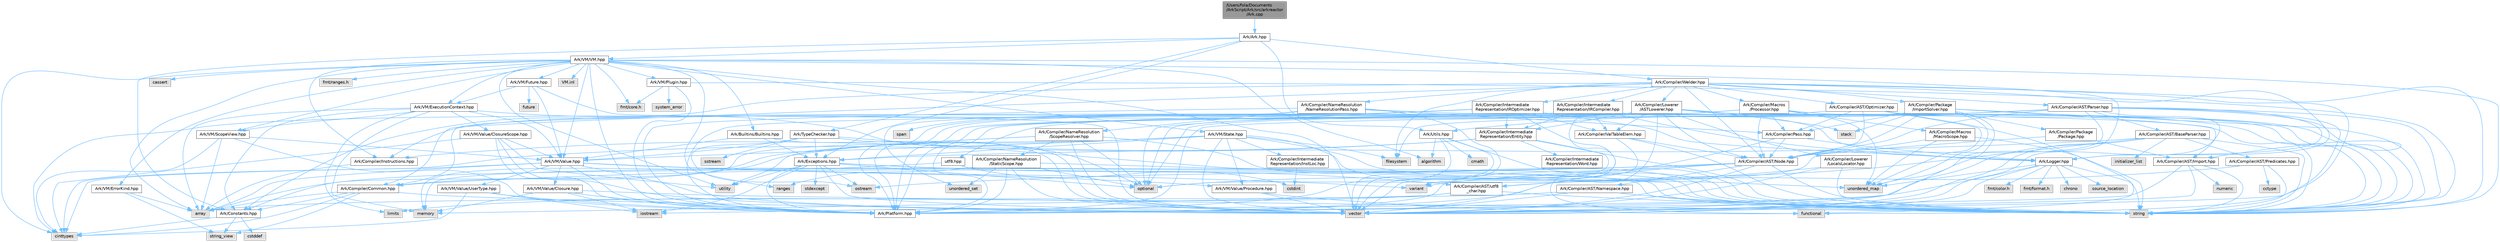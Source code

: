 digraph "/Users/fola/Documents/ArkScript/Ark/src/arkreactor/Ark.cpp"
{
 // INTERACTIVE_SVG=YES
 // LATEX_PDF_SIZE
  bgcolor="transparent";
  edge [fontname=Helvetica,fontsize=10,labelfontname=Helvetica,labelfontsize=10];
  node [fontname=Helvetica,fontsize=10,shape=box,height=0.2,width=0.4];
  Node1 [id="Node000001",label="/Users/fola/Documents\l/ArkScript/Ark/src/arkreactor\l/Ark.cpp",height=0.2,width=0.4,color="gray40", fillcolor="grey60", style="filled", fontcolor="black",tooltip=" "];
  Node1 -> Node2 [id="edge1_Node000001_Node000002",color="steelblue1",style="solid",tooltip=" "];
  Node2 [id="Node000002",label="Ark/Ark.hpp",height=0.2,width=0.4,color="grey40", fillcolor="white", style="filled",URL="$d3/d7e/Ark_8hpp.html",tooltip="Includes the needed files to start using ArkScript."];
  Node2 -> Node3 [id="edge2_Node000002_Node000003",color="steelblue1",style="solid",tooltip=" "];
  Node3 [id="Node000003",label="Ark/Exceptions.hpp",height=0.2,width=0.4,color="grey40", fillcolor="white", style="filled",URL="$d2/de9/Exceptions_8hpp.html",tooltip="ArkScript homemade exceptions."];
  Node3 -> Node4 [id="edge3_Node000003_Node000004",color="steelblue1",style="solid",tooltip=" "];
  Node4 [id="Node000004",label="string",height=0.2,width=0.4,color="grey60", fillcolor="#E0E0E0", style="filled",tooltip=" "];
  Node3 -> Node5 [id="edge4_Node000003_Node000005",color="steelblue1",style="solid",tooltip=" "];
  Node5 [id="Node000005",label="utility",height=0.2,width=0.4,color="grey60", fillcolor="#E0E0E0", style="filled",tooltip=" "];
  Node3 -> Node6 [id="edge5_Node000003_Node000006",color="steelblue1",style="solid",tooltip=" "];
  Node6 [id="Node000006",label="vector",height=0.2,width=0.4,color="grey60", fillcolor="#E0E0E0", style="filled",tooltip=" "];
  Node3 -> Node7 [id="edge6_Node000003_Node000007",color="steelblue1",style="solid",tooltip=" "];
  Node7 [id="Node000007",label="stdexcept",height=0.2,width=0.4,color="grey60", fillcolor="#E0E0E0", style="filled",tooltip=" "];
  Node3 -> Node8 [id="edge7_Node000003_Node000008",color="steelblue1",style="solid",tooltip=" "];
  Node8 [id="Node000008",label="optional",height=0.2,width=0.4,color="grey60", fillcolor="#E0E0E0", style="filled",tooltip=" "];
  Node3 -> Node9 [id="edge8_Node000003_Node000009",color="steelblue1",style="solid",tooltip=" "];
  Node9 [id="Node000009",label="ostream",height=0.2,width=0.4,color="grey60", fillcolor="#E0E0E0", style="filled",tooltip=" "];
  Node3 -> Node10 [id="edge9_Node000003_Node000010",color="steelblue1",style="solid",tooltip=" "];
  Node10 [id="Node000010",label="iostream",height=0.2,width=0.4,color="grey60", fillcolor="#E0E0E0", style="filled",tooltip=" "];
  Node3 -> Node11 [id="edge10_Node000003_Node000011",color="steelblue1",style="solid",tooltip=" "];
  Node11 [id="Node000011",label="Ark/Compiler/AST/utf8\l_char.hpp",height=0.2,width=0.4,color="grey40", fillcolor="white", style="filled",URL="$db/d4e/utf8__char_8hpp.html",tooltip=" "];
  Node11 -> Node12 [id="edge11_Node000011_Node000012",color="steelblue1",style="solid",tooltip=" "];
  Node12 [id="Node000012",label="array",height=0.2,width=0.4,color="grey60", fillcolor="#E0E0E0", style="filled",tooltip=" "];
  Node11 -> Node4 [id="edge12_Node000011_Node000004",color="steelblue1",style="solid",tooltip=" "];
  Node11 -> Node13 [id="edge13_Node000011_Node000013",color="steelblue1",style="solid",tooltip=" "];
  Node13 [id="Node000013",label="limits",height=0.2,width=0.4,color="grey60", fillcolor="#E0E0E0", style="filled",tooltip=" "];
  Node3 -> Node14 [id="edge14_Node000003_Node000014",color="steelblue1",style="solid",tooltip=" "];
  Node14 [id="Node000014",label="Ark/Platform.hpp",height=0.2,width=0.4,color="grey40", fillcolor="white", style="filled",URL="$d5/d40/Platform_8hpp.html",tooltip="ArkScript configuration macros."];
  Node2 -> Node15 [id="edge15_Node000002_Node000015",color="steelblue1",style="solid",tooltip=" "];
  Node15 [id="Node000015",label="Ark/Constants.hpp",height=0.2,width=0.4,color="grey40", fillcolor="white", style="filled",URL="$d6/de9/Constants_8hpp.html",tooltip="Constants used by ArkScript."];
  Node15 -> Node16 [id="edge16_Node000015_Node000016",color="steelblue1",style="solid",tooltip=" "];
  Node16 [id="Node000016",label="string_view",height=0.2,width=0.4,color="grey60", fillcolor="#E0E0E0", style="filled",tooltip=" "];
  Node15 -> Node17 [id="edge17_Node000015_Node000017",color="steelblue1",style="solid",tooltip=" "];
  Node17 [id="Node000017",label="cinttypes",height=0.2,width=0.4,color="grey60", fillcolor="#E0E0E0", style="filled",tooltip=" "];
  Node15 -> Node18 [id="edge18_Node000015_Node000018",color="steelblue1",style="solid",tooltip=" "];
  Node18 [id="Node000018",label="cstddef",height=0.2,width=0.4,color="grey60", fillcolor="#E0E0E0", style="filled",tooltip=" "];
  Node2 -> Node19 [id="edge19_Node000002_Node000019",color="steelblue1",style="solid",tooltip=" "];
  Node19 [id="Node000019",label="Ark/Utils.hpp",height=0.2,width=0.4,color="grey40", fillcolor="white", style="filled",URL="$d4/dcb/Ark_2Utils_8hpp.html",tooltip="Lots of utilities about string, filesystem and more."];
  Node19 -> Node14 [id="edge20_Node000019_Node000014",color="steelblue1",style="solid",tooltip=" "];
  Node19 -> Node20 [id="edge21_Node000019_Node000020",color="steelblue1",style="solid",tooltip=" "];
  Node20 [id="Node000020",label="algorithm",height=0.2,width=0.4,color="grey60", fillcolor="#E0E0E0", style="filled",tooltip=" "];
  Node19 -> Node4 [id="edge22_Node000019_Node000004",color="steelblue1",style="solid",tooltip=" "];
  Node19 -> Node6 [id="edge23_Node000019_Node000006",color="steelblue1",style="solid",tooltip=" "];
  Node19 -> Node21 [id="edge24_Node000019_Node000021",color="steelblue1",style="solid",tooltip=" "];
  Node21 [id="Node000021",label="cmath",height=0.2,width=0.4,color="grey60", fillcolor="#E0E0E0", style="filled",tooltip=" "];
  Node2 -> Node22 [id="edge25_Node000002_Node000022",color="steelblue1",style="solid",tooltip=" "];
  Node22 [id="Node000022",label="Ark/VM/VM.hpp",height=0.2,width=0.4,color="grey40", fillcolor="white", style="filled",URL="$d1/d91/VM_8hpp.html",tooltip="The ArkScript virtual machine."];
  Node22 -> Node12 [id="edge26_Node000022_Node000012",color="steelblue1",style="solid",tooltip=" "];
  Node22 -> Node6 [id="edge27_Node000022_Node000006",color="steelblue1",style="solid",tooltip=" "];
  Node22 -> Node4 [id="edge28_Node000022_Node000004",color="steelblue1",style="solid",tooltip=" "];
  Node22 -> Node23 [id="edge29_Node000022_Node000023",color="steelblue1",style="solid",tooltip=" "];
  Node23 [id="Node000023",label="ranges",height=0.2,width=0.4,color="grey60", fillcolor="#E0E0E0", style="filled",tooltip=" "];
  Node22 -> Node24 [id="edge30_Node000022_Node000024",color="steelblue1",style="solid",tooltip=" "];
  Node24 [id="Node000024",label="cassert",height=0.2,width=0.4,color="grey60", fillcolor="#E0E0E0", style="filled",tooltip=" "];
  Node22 -> Node5 [id="edge31_Node000022_Node000005",color="steelblue1",style="solid",tooltip=" "];
  Node22 -> Node17 [id="edge32_Node000022_Node000017",color="steelblue1",style="solid",tooltip=" "];
  Node22 -> Node25 [id="edge33_Node000022_Node000025",color="steelblue1",style="solid",tooltip=" "];
  Node25 [id="Node000025",label="unordered_map",height=0.2,width=0.4,color="grey60", fillcolor="#E0E0E0", style="filled",tooltip=" "];
  Node22 -> Node20 [id="edge34_Node000022_Node000020",color="steelblue1",style="solid",tooltip=" "];
  Node22 -> Node26 [id="edge35_Node000022_Node000026",color="steelblue1",style="solid",tooltip=" "];
  Node26 [id="Node000026",label="fmt/core.h",height=0.2,width=0.4,color="grey60", fillcolor="#E0E0E0", style="filled",tooltip=" "];
  Node22 -> Node27 [id="edge36_Node000022_Node000027",color="steelblue1",style="solid",tooltip=" "];
  Node27 [id="Node000027",label="fmt/ranges.h",height=0.2,width=0.4,color="grey60", fillcolor="#E0E0E0", style="filled",tooltip=" "];
  Node22 -> Node28 [id="edge37_Node000022_Node000028",color="steelblue1",style="solid",tooltip=" "];
  Node28 [id="Node000028",label="Ark/Compiler/Instructions.hpp",height=0.2,width=0.4,color="grey40", fillcolor="white", style="filled",URL="$d8/daa/Instructions_8hpp.html",tooltip="The different instructions used by the compiler and virtual machine."];
  Node28 -> Node12 [id="edge38_Node000028_Node000012",color="steelblue1",style="solid",tooltip=" "];
  Node22 -> Node29 [id="edge39_Node000022_Node000029",color="steelblue1",style="solid",tooltip=" "];
  Node29 [id="Node000029",label="Ark/VM/Value.hpp",height=0.2,width=0.4,color="grey40", fillcolor="white", style="filled",URL="$de/dfd/Value_8hpp.html",tooltip="Default value type handled by the virtual machine."];
  Node29 -> Node6 [id="edge40_Node000029_Node000006",color="steelblue1",style="solid",tooltip=" "];
  Node29 -> Node30 [id="edge41_Node000029_Node000030",color="steelblue1",style="solid",tooltip=" "];
  Node30 [id="Node000030",label="variant",height=0.2,width=0.4,color="grey60", fillcolor="#E0E0E0", style="filled",tooltip=" "];
  Node29 -> Node4 [id="edge42_Node000029_Node000004",color="steelblue1",style="solid",tooltip=" "];
  Node29 -> Node17 [id="edge43_Node000029_Node000017",color="steelblue1",style="solid",tooltip=" "];
  Node29 -> Node12 [id="edge44_Node000029_Node000012",color="steelblue1",style="solid",tooltip=" "];
  Node29 -> Node31 [id="edge45_Node000029_Node000031",color="steelblue1",style="solid",tooltip=" "];
  Node31 [id="Node000031",label="Ark/VM/Value/Closure.hpp",height=0.2,width=0.4,color="grey40", fillcolor="white", style="filled",URL="$dc/dd5/Closure_8hpp.html",tooltip="Subtype of the value type, handling closures."];
  Node31 -> Node32 [id="edge46_Node000031_Node000032",color="steelblue1",style="solid",tooltip=" "];
  Node32 [id="Node000032",label="memory",height=0.2,width=0.4,color="grey60", fillcolor="#E0E0E0", style="filled",tooltip=" "];
  Node31 -> Node10 [id="edge47_Node000031_Node000010",color="steelblue1",style="solid",tooltip=" "];
  Node31 -> Node4 [id="edge48_Node000031_Node000004",color="steelblue1",style="solid",tooltip=" "];
  Node31 -> Node14 [id="edge49_Node000031_Node000014",color="steelblue1",style="solid",tooltip=" "];
  Node29 -> Node33 [id="edge50_Node000029_Node000033",color="steelblue1",style="solid",tooltip=" "];
  Node33 [id="Node000033",label="Ark/VM/Value/UserType.hpp",height=0.2,width=0.4,color="grey40", fillcolor="white", style="filled",URL="$dc/d3d/UserType_8hpp.html",tooltip="Subtype of the value, capable of handling any C++ type."];
  Node33 -> Node10 [id="edge51_Node000033_Node000010",color="steelblue1",style="solid",tooltip=" "];
  Node33 -> Node17 [id="edge52_Node000033_Node000017",color="steelblue1",style="solid",tooltip=" "];
  Node33 -> Node14 [id="edge53_Node000033_Node000014",color="steelblue1",style="solid",tooltip=" "];
  Node29 -> Node34 [id="edge54_Node000029_Node000034",color="steelblue1",style="solid",tooltip=" "];
  Node34 [id="Node000034",label="Ark/VM/Value/Procedure.hpp",height=0.2,width=0.4,color="grey40", fillcolor="white", style="filled",URL="$da/dcf/Procedure_8hpp.html",tooltip="Wrapper object for user-defined functions."];
  Node34 -> Node35 [id="edge55_Node000034_Node000035",color="steelblue1",style="solid",tooltip=" "];
  Node35 [id="Node000035",label="functional",height=0.2,width=0.4,color="grey60", fillcolor="#E0E0E0", style="filled",tooltip=" "];
  Node34 -> Node6 [id="edge56_Node000034_Node000006",color="steelblue1",style="solid",tooltip=" "];
  Node29 -> Node14 [id="edge57_Node000029_Node000014",color="steelblue1",style="solid",tooltip=" "];
  Node22 -> Node36 [id="edge58_Node000022_Node000036",color="steelblue1",style="solid",tooltip=" "];
  Node36 [id="Node000036",label="Ark/VM/State.hpp",height=0.2,width=0.4,color="grey40", fillcolor="white", style="filled",URL="$d0/db5/State_8hpp.html",tooltip="State used by the virtual machine: it loads the bytecode, can compile it if needed,..."];
  Node36 -> Node4 [id="edge59_Node000036_Node000004",color="steelblue1",style="solid",tooltip=" "];
  Node36 -> Node6 [id="edge60_Node000036_Node000006",color="steelblue1",style="solid",tooltip=" "];
  Node36 -> Node25 [id="edge61_Node000036_Node000025",color="steelblue1",style="solid",tooltip=" "];
  Node36 -> Node37 [id="edge62_Node000036_Node000037",color="steelblue1",style="solid",tooltip=" "];
  Node37 [id="Node000037",label="filesystem",height=0.2,width=0.4,color="grey60", fillcolor="#E0E0E0", style="filled",tooltip=" "];
  Node36 -> Node15 [id="edge63_Node000036_Node000015",color="steelblue1",style="solid",tooltip=" "];
  Node36 -> Node29 [id="edge64_Node000036_Node000029",color="steelblue1",style="solid",tooltip=" "];
  Node36 -> Node34 [id="edge65_Node000036_Node000034",color="steelblue1",style="solid",tooltip=" "];
  Node36 -> Node38 [id="edge66_Node000036_Node000038",color="steelblue1",style="solid",tooltip=" "];
  Node38 [id="Node000038",label="Ark/Compiler/Common.hpp",height=0.2,width=0.4,color="grey40", fillcolor="white", style="filled",URL="$d8/ddd/Common_8hpp.html",tooltip="Common code for the compiler."];
  Node38 -> Node12 [id="edge67_Node000038_Node000012",color="steelblue1",style="solid",tooltip=" "];
  Node38 -> Node16 [id="edge68_Node000038_Node000016",color="steelblue1",style="solid",tooltip=" "];
  Node38 -> Node6 [id="edge69_Node000038_Node000006",color="steelblue1",style="solid",tooltip=" "];
  Node38 -> Node17 [id="edge70_Node000038_Node000017",color="steelblue1",style="solid",tooltip=" "];
  Node38 -> Node15 [id="edge71_Node000038_Node000015",color="steelblue1",style="solid",tooltip=" "];
  Node36 -> Node3 [id="edge72_Node000036_Node000003",color="steelblue1",style="solid",tooltip=" "];
  Node36 -> Node39 [id="edge73_Node000036_Node000039",color="steelblue1",style="solid",tooltip=" "];
  Node39 [id="Node000039",label="Ark/Compiler/Intermediate\lRepresentation/InstLoc.hpp",height=0.2,width=0.4,color="grey40", fillcolor="white", style="filled",URL="$d5/d3a/InstLoc_8hpp.html",tooltip=" "];
  Node39 -> Node40 [id="edge74_Node000039_Node000040",color="steelblue1",style="solid",tooltip=" "];
  Node40 [id="Node000040",label="cstdint",height=0.2,width=0.4,color="grey60", fillcolor="#E0E0E0", style="filled",tooltip=" "];
  Node22 -> Node41 [id="edge75_Node000022_Node000041",color="steelblue1",style="solid",tooltip=" "];
  Node41 [id="Node000041",label="Ark/VM/ScopeView.hpp",height=0.2,width=0.4,color="grey40", fillcolor="white", style="filled",URL="$d8/d45/ScopeView_8hpp.html",tooltip=" "];
  Node41 -> Node12 [id="edge76_Node000041_Node000012",color="steelblue1",style="solid",tooltip=" "];
  Node41 -> Node17 [id="edge77_Node000041_Node000017",color="steelblue1",style="solid",tooltip=" "];
  Node41 -> Node14 [id="edge78_Node000041_Node000014",color="steelblue1",style="solid",tooltip=" "];
  Node41 -> Node29 [id="edge79_Node000041_Node000029",color="steelblue1",style="solid",tooltip=" "];
  Node22 -> Node42 [id="edge80_Node000022_Node000042",color="steelblue1",style="solid",tooltip=" "];
  Node42 [id="Node000042",label="Ark/VM/ErrorKind.hpp",height=0.2,width=0.4,color="grey40", fillcolor="white", style="filled",URL="$de/df9/ErrorKind_8hpp.html",tooltip=" "];
  Node42 -> Node12 [id="edge81_Node000042_Node000012",color="steelblue1",style="solid",tooltip=" "];
  Node42 -> Node16 [id="edge82_Node000042_Node000016",color="steelblue1",style="solid",tooltip=" "];
  Node22 -> Node43 [id="edge83_Node000022_Node000043",color="steelblue1",style="solid",tooltip=" "];
  Node43 [id="Node000043",label="Ark/VM/ExecutionContext.hpp",height=0.2,width=0.4,color="grey40", fillcolor="white", style="filled",URL="$db/df6/ExecutionContext_8hpp.html",tooltip="Keeping track of the internal data needed by the VM."];
  Node43 -> Node12 [id="edge84_Node000043_Node000012",color="steelblue1",style="solid",tooltip=" "];
  Node43 -> Node13 [id="edge85_Node000043_Node000013",color="steelblue1",style="solid",tooltip=" "];
  Node43 -> Node32 [id="edge86_Node000043_Node000032",color="steelblue1",style="solid",tooltip=" "];
  Node43 -> Node8 [id="edge87_Node000043_Node000008",color="steelblue1",style="solid",tooltip=" "];
  Node43 -> Node15 [id="edge88_Node000043_Node000015",color="steelblue1",style="solid",tooltip=" "];
  Node43 -> Node29 [id="edge89_Node000043_Node000029",color="steelblue1",style="solid",tooltip=" "];
  Node43 -> Node41 [id="edge90_Node000043_Node000041",color="steelblue1",style="solid",tooltip=" "];
  Node43 -> Node44 [id="edge91_Node000043_Node000044",color="steelblue1",style="solid",tooltip=" "];
  Node44 [id="Node000044",label="Ark/VM/Value/ClosureScope.hpp",height=0.2,width=0.4,color="grey40", fillcolor="white", style="filled",URL="$d1/d71/ClosureScope_8hpp.html",tooltip="Subtype of the value type, handling closures."];
  Node44 -> Node6 [id="edge92_Node000044_Node000006",color="steelblue1",style="solid",tooltip=" "];
  Node44 -> Node5 [id="edge93_Node000044_Node000005",color="steelblue1",style="solid",tooltip=" "];
  Node44 -> Node17 [id="edge94_Node000044_Node000017",color="steelblue1",style="solid",tooltip=" "];
  Node44 -> Node14 [id="edge95_Node000044_Node000014",color="steelblue1",style="solid",tooltip=" "];
  Node44 -> Node29 [id="edge96_Node000044_Node000029",color="steelblue1",style="solid",tooltip=" "];
  Node22 -> Node45 [id="edge97_Node000022_Node000045",color="steelblue1",style="solid",tooltip=" "];
  Node45 [id="Node000045",label="Ark/Builtins/Builtins.hpp",height=0.2,width=0.4,color="grey40", fillcolor="white", style="filled",URL="$da/d84/Builtins_8hpp.html",tooltip="Host the declaration of all the ArkScript builtins."];
  Node45 -> Node6 [id="edge98_Node000045_Node000006",color="steelblue1",style="solid",tooltip=" "];
  Node45 -> Node29 [id="edge99_Node000045_Node000029",color="steelblue1",style="solid",tooltip=" "];
  Node45 -> Node3 [id="edge100_Node000045_Node000003",color="steelblue1",style="solid",tooltip=" "];
  Node22 -> Node14 [id="edge101_Node000022_Node000014",color="steelblue1",style="solid",tooltip=" "];
  Node22 -> Node46 [id="edge102_Node000022_Node000046",color="steelblue1",style="solid",tooltip=" "];
  Node46 [id="Node000046",label="Ark/VM/Plugin.hpp",height=0.2,width=0.4,color="grey40", fillcolor="white", style="filled",URL="$db/d0e/Plugin_8hpp.html",tooltip="Loads .dll/.so/.dynlib files."];
  Node46 -> Node14 [id="edge103_Node000046_Node000014",color="steelblue1",style="solid",tooltip=" "];
  Node46 -> Node4 [id="edge104_Node000046_Node000004",color="steelblue1",style="solid",tooltip=" "];
  Node46 -> Node47 [id="edge105_Node000046_Node000047",color="steelblue1",style="solid",tooltip=" "];
  Node47 [id="Node000047",label="system_error",height=0.2,width=0.4,color="grey60", fillcolor="#E0E0E0", style="filled",tooltip=" "];
  Node46 -> Node26 [id="edge106_Node000046_Node000026",color="steelblue1",style="solid",tooltip=" "];
  Node22 -> Node48 [id="edge107_Node000022_Node000048",color="steelblue1",style="solid",tooltip=" "];
  Node48 [id="Node000048",label="Ark/VM/Future.hpp",height=0.2,width=0.4,color="grey40", fillcolor="white", style="filled",URL="$d0/dda/Future_8hpp.html",tooltip="Internal object to resolve asynchronously a function call in ArkScript."];
  Node48 -> Node49 [id="edge108_Node000048_Node000049",color="steelblue1",style="solid",tooltip=" "];
  Node49 [id="Node000049",label="future",height=0.2,width=0.4,color="grey60", fillcolor="#E0E0E0", style="filled",tooltip=" "];
  Node48 -> Node6 [id="edge109_Node000048_Node000006",color="steelblue1",style="solid",tooltip=" "];
  Node48 -> Node29 [id="edge110_Node000048_Node000029",color="steelblue1",style="solid",tooltip=" "];
  Node48 -> Node43 [id="edge111_Node000048_Node000043",color="steelblue1",style="solid",tooltip=" "];
  Node22 -> Node50 [id="edge112_Node000022_Node000050",color="steelblue1",style="solid",tooltip=" "];
  Node50 [id="Node000050",label="VM.inl",height=0.2,width=0.4,color="grey60", fillcolor="#E0E0E0", style="filled",tooltip=" "];
  Node2 -> Node51 [id="edge113_Node000002_Node000051",color="steelblue1",style="solid",tooltip=" "];
  Node51 [id="Node000051",label="Ark/Compiler/Welder.hpp",height=0.2,width=0.4,color="grey40", fillcolor="white", style="filled",URL="$de/d8e/Welder_8hpp.html",tooltip="In charge of welding everything needed to compile code."];
  Node51 -> Node4 [id="edge114_Node000051_Node000004",color="steelblue1",style="solid",tooltip=" "];
  Node51 -> Node6 [id="edge115_Node000051_Node000006",color="steelblue1",style="solid",tooltip=" "];
  Node51 -> Node37 [id="edge116_Node000051_Node000037",color="steelblue1",style="solid",tooltip=" "];
  Node51 -> Node38 [id="edge117_Node000051_Node000038",color="steelblue1",style="solid",tooltip=" "];
  Node51 -> Node52 [id="edge118_Node000051_Node000052",color="steelblue1",style="solid",tooltip=" "];
  Node52 [id="Node000052",label="Ark/Compiler/AST/Node.hpp",height=0.2,width=0.4,color="grey40", fillcolor="white", style="filled",URL="$d7/dc6/Node_8hpp.html",tooltip="AST node used by the parser, optimizer and compiler."];
  Node52 -> Node30 [id="edge119_Node000052_Node000030",color="steelblue1",style="solid",tooltip=" "];
  Node52 -> Node9 [id="edge120_Node000052_Node000009",color="steelblue1",style="solid",tooltip=" "];
  Node52 -> Node4 [id="edge121_Node000052_Node000004",color="steelblue1",style="solid",tooltip=" "];
  Node52 -> Node6 [id="edge122_Node000052_Node000006",color="steelblue1",style="solid",tooltip=" "];
  Node52 -> Node53 [id="edge123_Node000052_Node000053",color="steelblue1",style="solid",tooltip=" "];
  Node53 [id="Node000053",label="Ark/Compiler/AST/Namespace.hpp",height=0.2,width=0.4,color="grey40", fillcolor="white", style="filled",URL="$da/d33/Namespace_8hpp.html",tooltip=" "];
  Node53 -> Node4 [id="edge124_Node000053_Node000004",color="steelblue1",style="solid",tooltip=" "];
  Node53 -> Node6 [id="edge125_Node000053_Node000006",color="steelblue1",style="solid",tooltip=" "];
  Node53 -> Node32 [id="edge126_Node000053_Node000032",color="steelblue1",style="solid",tooltip=" "];
  Node52 -> Node38 [id="edge127_Node000052_Node000038",color="steelblue1",style="solid",tooltip=" "];
  Node52 -> Node14 [id="edge128_Node000052_Node000014",color="steelblue1",style="solid",tooltip=" "];
  Node51 -> Node54 [id="edge129_Node000051_Node000054",color="steelblue1",style="solid",tooltip=" "];
  Node54 [id="Node000054",label="Ark/Compiler/AST/Parser.hpp",height=0.2,width=0.4,color="grey40", fillcolor="white", style="filled",URL="$d7/ddd/Parser_8hpp.html",tooltip="Parse ArkScript code, but do not handle any import declarations."];
  Node54 -> Node55 [id="edge130_Node000054_Node000055",color="steelblue1",style="solid",tooltip=" "];
  Node55 [id="Node000055",label="Ark/Compiler/AST/BaseParser.hpp",height=0.2,width=0.4,color="grey40", fillcolor="white", style="filled",URL="$d3/d70/BaseParser_8hpp.html",tooltip=" "];
  Node55 -> Node4 [id="edge131_Node000055_Node000004",color="steelblue1",style="solid",tooltip=" "];
  Node55 -> Node6 [id="edge132_Node000055_Node000006",color="steelblue1",style="solid",tooltip=" "];
  Node55 -> Node56 [id="edge133_Node000055_Node000056",color="steelblue1",style="solid",tooltip=" "];
  Node56 [id="Node000056",label="initializer_list",height=0.2,width=0.4,color="grey60", fillcolor="#E0E0E0", style="filled",tooltip=" "];
  Node55 -> Node14 [id="edge134_Node000055_Node000014",color="steelblue1",style="solid",tooltip=" "];
  Node55 -> Node3 [id="edge135_Node000055_Node000003",color="steelblue1",style="solid",tooltip=" "];
  Node55 -> Node57 [id="edge136_Node000055_Node000057",color="steelblue1",style="solid",tooltip=" "];
  Node57 [id="Node000057",label="Ark/Compiler/AST/Predicates.hpp",height=0.2,width=0.4,color="grey40", fillcolor="white", style="filled",URL="$dc/d59/Predicates_8hpp.html",tooltip=" "];
  Node57 -> Node4 [id="edge137_Node000057_Node000004",color="steelblue1",style="solid",tooltip=" "];
  Node57 -> Node58 [id="edge138_Node000057_Node000058",color="steelblue1",style="solid",tooltip=" "];
  Node58 [id="Node000058",label="cctype",height=0.2,width=0.4,color="grey60", fillcolor="#E0E0E0", style="filled",tooltip=" "];
  Node57 -> Node11 [id="edge139_Node000057_Node000011",color="steelblue1",style="solid",tooltip=" "];
  Node55 -> Node11 [id="edge140_Node000055_Node000011",color="steelblue1",style="solid",tooltip=" "];
  Node54 -> Node52 [id="edge141_Node000054_Node000052",color="steelblue1",style="solid",tooltip=" "];
  Node54 -> Node59 [id="edge142_Node000054_Node000059",color="steelblue1",style="solid",tooltip=" "];
  Node59 [id="Node000059",label="Ark/Compiler/AST/Import.hpp",height=0.2,width=0.4,color="grey40", fillcolor="white", style="filled",URL="$d4/d32/Import_8hpp.html",tooltip=" "];
  Node59 -> Node6 [id="edge143_Node000059_Node000006",color="steelblue1",style="solid",tooltip=" "];
  Node59 -> Node4 [id="edge144_Node000059_Node000004",color="steelblue1",style="solid",tooltip=" "];
  Node59 -> Node60 [id="edge145_Node000059_Node000060",color="steelblue1",style="solid",tooltip=" "];
  Node60 [id="Node000060",label="numeric",height=0.2,width=0.4,color="grey60", fillcolor="#E0E0E0", style="filled",tooltip=" "];
  Node59 -> Node14 [id="edge146_Node000059_Node000014",color="steelblue1",style="solid",tooltip=" "];
  Node54 -> Node61 [id="edge147_Node000054_Node000061",color="steelblue1",style="solid",tooltip=" "];
  Node61 [id="Node000061",label="Ark/Logger.hpp",height=0.2,width=0.4,color="grey40", fillcolor="white", style="filled",URL="$d9/d11/Logger_8hpp.html",tooltip="Internal logger."];
  Node61 -> Node10 [id="edge148_Node000061_Node000010",color="steelblue1",style="solid",tooltip=" "];
  Node61 -> Node62 [id="edge149_Node000061_Node000062",color="steelblue1",style="solid",tooltip=" "];
  Node62 [id="Node000062",label="fmt/format.h",height=0.2,width=0.4,color="grey60", fillcolor="#E0E0E0", style="filled",tooltip=" "];
  Node61 -> Node4 [id="edge150_Node000061_Node000004",color="steelblue1",style="solid",tooltip=" "];
  Node61 -> Node63 [id="edge151_Node000061_Node000063",color="steelblue1",style="solid",tooltip=" "];
  Node63 [id="Node000063",label="chrono",height=0.2,width=0.4,color="grey60", fillcolor="#E0E0E0", style="filled",tooltip=" "];
  Node61 -> Node64 [id="edge152_Node000061_Node000064",color="steelblue1",style="solid",tooltip=" "];
  Node64 [id="Node000064",label="source_location",height=0.2,width=0.4,color="grey60", fillcolor="#E0E0E0", style="filled",tooltip=" "];
  Node61 -> Node6 [id="edge153_Node000061_Node000006",color="steelblue1",style="solid",tooltip=" "];
  Node61 -> Node25 [id="edge154_Node000061_Node000025",color="steelblue1",style="solid",tooltip=" "];
  Node61 -> Node65 [id="edge155_Node000061_Node000065",color="steelblue1",style="solid",tooltip=" "];
  Node65 [id="Node000065",label="fmt/color.h",height=0.2,width=0.4,color="grey60", fillcolor="#E0E0E0", style="filled",tooltip=" "];
  Node54 -> Node19 [id="edge156_Node000054_Node000019",color="steelblue1",style="solid",tooltip=" "];
  Node54 -> Node14 [id="edge157_Node000054_Node000014",color="steelblue1",style="solid",tooltip=" "];
  Node54 -> Node4 [id="edge158_Node000054_Node000004",color="steelblue1",style="solid",tooltip=" "];
  Node54 -> Node6 [id="edge159_Node000054_Node000006",color="steelblue1",style="solid",tooltip=" "];
  Node54 -> Node8 [id="edge160_Node000054_Node000008",color="steelblue1",style="solid",tooltip=" "];
  Node54 -> Node35 [id="edge161_Node000054_Node000035",color="steelblue1",style="solid",tooltip=" "];
  Node54 -> Node66 [id="edge162_Node000054_Node000066",color="steelblue1",style="solid",tooltip=" "];
  Node66 [id="Node000066",label="utf8.hpp",height=0.2,width=0.4,color="grey40", fillcolor="white", style="filled",URL="$d1/d85/utf8_8hpp.html",tooltip=" "];
  Node66 -> Node12 [id="edge163_Node000066_Node000012",color="steelblue1",style="solid",tooltip=" "];
  Node66 -> Node40 [id="edge164_Node000066_Node000040",color="steelblue1",style="solid",tooltip=" "];
  Node51 -> Node67 [id="edge165_Node000051_Node000067",color="steelblue1",style="solid",tooltip=" "];
  Node67 [id="Node000067",label="Ark/Compiler/Lowerer\l/ASTLowerer.hpp",height=0.2,width=0.4,color="grey40", fillcolor="white", style="filled",URL="$db/d08/ASTLowerer_8hpp.html",tooltip=" "];
  Node67 -> Node68 [id="edge166_Node000067_Node000068",color="steelblue1",style="solid",tooltip=" "];
  Node68 [id="Node000068",label="stack",height=0.2,width=0.4,color="grey60", fillcolor="#E0E0E0", style="filled",tooltip=" "];
  Node67 -> Node6 [id="edge167_Node000067_Node000006",color="steelblue1",style="solid",tooltip=" "];
  Node67 -> Node4 [id="edge168_Node000067_Node000004",color="steelblue1",style="solid",tooltip=" "];
  Node67 -> Node17 [id="edge169_Node000067_Node000017",color="steelblue1",style="solid",tooltip=" "];
  Node67 -> Node8 [id="edge170_Node000067_Node000008",color="steelblue1",style="solid",tooltip=" "];
  Node67 -> Node14 [id="edge171_Node000067_Node000014",color="steelblue1",style="solid",tooltip=" "];
  Node67 -> Node61 [id="edge172_Node000067_Node000061",color="steelblue1",style="solid",tooltip=" "];
  Node67 -> Node28 [id="edge173_Node000067_Node000028",color="steelblue1",style="solid",tooltip=" "];
  Node67 -> Node69 [id="edge174_Node000067_Node000069",color="steelblue1",style="solid",tooltip=" "];
  Node69 [id="Node000069",label="Ark/Compiler/Intermediate\lRepresentation/Entity.hpp",height=0.2,width=0.4,color="grey40", fillcolor="white", style="filled",URL="$de/da6/Entity_8hpp.html",tooltip="An entity in the IR is a bundle of information."];
  Node69 -> Node17 [id="edge175_Node000069_Node000017",color="steelblue1",style="solid",tooltip=" "];
  Node69 -> Node6 [id="edge176_Node000069_Node000006",color="steelblue1",style="solid",tooltip=" "];
  Node69 -> Node4 [id="edge177_Node000069_Node000004",color="steelblue1",style="solid",tooltip=" "];
  Node69 -> Node70 [id="edge178_Node000069_Node000070",color="steelblue1",style="solid",tooltip=" "];
  Node70 [id="Node000070",label="Ark/Compiler/Intermediate\lRepresentation/Word.hpp",height=0.2,width=0.4,color="grey40", fillcolor="white", style="filled",URL="$db/d53/Word_8hpp.html",tooltip="Describe an instruction and its immediate argument."];
  Node69 -> Node28 [id="edge179_Node000069_Node000028",color="steelblue1",style="solid",tooltip=" "];
  Node67 -> Node52 [id="edge180_Node000067_Node000052",color="steelblue1",style="solid",tooltip=" "];
  Node67 -> Node71 [id="edge181_Node000067_Node000071",color="steelblue1",style="solid",tooltip=" "];
  Node71 [id="Node000071",label="Ark/Compiler/ValTableElem.hpp",height=0.2,width=0.4,color="grey40", fillcolor="white", style="filled",URL="$dd/de7/ValTableElem_8hpp.html",tooltip="The basic value type handled by the compiler."];
  Node71 -> Node30 [id="edge182_Node000071_Node000030",color="steelblue1",style="solid",tooltip=" "];
  Node71 -> Node4 [id="edge183_Node000071_Node000004",color="steelblue1",style="solid",tooltip=" "];
  Node71 -> Node52 [id="edge184_Node000071_Node000052",color="steelblue1",style="solid",tooltip=" "];
  Node67 -> Node72 [id="edge185_Node000067_Node000072",color="steelblue1",style="solid",tooltip=" "];
  Node72 [id="Node000072",label="Ark/Compiler/Lowerer\l/LocalsLocator.hpp",height=0.2,width=0.4,color="grey40", fillcolor="white", style="filled",URL="$df/dd6/LocalsLocator_8hpp.html",tooltip="Track locals at compile."];
  Node72 -> Node6 [id="edge186_Node000072_Node000006",color="steelblue1",style="solid",tooltip=" "];
  Node72 -> Node4 [id="edge187_Node000072_Node000004",color="steelblue1",style="solid",tooltip=" "];
  Node72 -> Node8 [id="edge188_Node000072_Node000008",color="steelblue1",style="solid",tooltip=" "];
  Node51 -> Node73 [id="edge189_Node000051_Node000073",color="steelblue1",style="solid",tooltip=" "];
  Node73 [id="Node000073",label="Ark/Compiler/Intermediate\lRepresentation/IROptimizer.hpp",height=0.2,width=0.4,color="grey40", fillcolor="white", style="filled",URL="$d0/de2/IROptimizer_8hpp.html",tooltip="Optimize IR based on IR entity grouped by 2 (or more)"];
  Node73 -> Node14 [id="edge190_Node000073_Node000014",color="steelblue1",style="solid",tooltip=" "];
  Node73 -> Node61 [id="edge191_Node000073_Node000061",color="steelblue1",style="solid",tooltip=" "];
  Node73 -> Node71 [id="edge192_Node000073_Node000071",color="steelblue1",style="solid",tooltip=" "];
  Node73 -> Node69 [id="edge193_Node000073_Node000069",color="steelblue1",style="solid",tooltip=" "];
  Node73 -> Node74 [id="edge194_Node000073_Node000074",color="steelblue1",style="solid",tooltip=" "];
  Node74 [id="Node000074",label="span",height=0.2,width=0.4,color="grey60", fillcolor="#E0E0E0", style="filled",tooltip=" "];
  Node73 -> Node8 [id="edge195_Node000073_Node000008",color="steelblue1",style="solid",tooltip=" "];
  Node73 -> Node35 [id="edge196_Node000073_Node000035",color="steelblue1",style="solid",tooltip=" "];
  Node51 -> Node75 [id="edge197_Node000051_Node000075",color="steelblue1",style="solid",tooltip=" "];
  Node75 [id="Node000075",label="Ark/Compiler/Intermediate\lRepresentation/IRCompiler.hpp",height=0.2,width=0.4,color="grey40", fillcolor="white", style="filled",URL="$df/d86/IRCompiler_8hpp.html",tooltip="Compile the intermediate representation to bytecode."];
  Node75 -> Node6 [id="edge198_Node000075_Node000006",color="steelblue1",style="solid",tooltip=" "];
  Node75 -> Node4 [id="edge199_Node000075_Node000004",color="steelblue1",style="solid",tooltip=" "];
  Node75 -> Node14 [id="edge200_Node000075_Node000014",color="steelblue1",style="solid",tooltip=" "];
  Node75 -> Node61 [id="edge201_Node000075_Node000061",color="steelblue1",style="solid",tooltip=" "];
  Node75 -> Node38 [id="edge202_Node000075_Node000038",color="steelblue1",style="solid",tooltip=" "];
  Node75 -> Node71 [id="edge203_Node000075_Node000071",color="steelblue1",style="solid",tooltip=" "];
  Node75 -> Node69 [id="edge204_Node000075_Node000069",color="steelblue1",style="solid",tooltip=" "];
  Node51 -> Node15 [id="edge205_Node000051_Node000015",color="steelblue1",style="solid",tooltip=" "];
  Node51 -> Node61 [id="edge206_Node000051_Node000061",color="steelblue1",style="solid",tooltip=" "];
  Node51 -> Node76 [id="edge207_Node000051_Node000076",color="steelblue1",style="solid",tooltip=" "];
  Node76 [id="Node000076",label="Ark/Compiler/Package\l/ImportSolver.hpp",height=0.2,width=0.4,color="grey40", fillcolor="white", style="filled",URL="$d1/db0/ImportSolver_8hpp.html",tooltip="Handle imports, resolve them with modules and everything."];
  Node76 -> Node68 [id="edge208_Node000076_Node000068",color="steelblue1",style="solid",tooltip=" "];
  Node76 -> Node6 [id="edge209_Node000076_Node000006",color="steelblue1",style="solid",tooltip=" "];
  Node76 -> Node4 [id="edge210_Node000076_Node000004",color="steelblue1",style="solid",tooltip=" "];
  Node76 -> Node37 [id="edge211_Node000076_Node000037",color="steelblue1",style="solid",tooltip=" "];
  Node76 -> Node25 [id="edge212_Node000076_Node000025",color="steelblue1",style="solid",tooltip=" "];
  Node76 -> Node14 [id="edge213_Node000076_Node000014",color="steelblue1",style="solid",tooltip=" "];
  Node76 -> Node77 [id="edge214_Node000076_Node000077",color="steelblue1",style="solid",tooltip=" "];
  Node77 [id="Node000077",label="Ark/Compiler/Pass.hpp",height=0.2,width=0.4,color="grey40", fillcolor="white", style="filled",URL="$df/d5f/Pass_8hpp.html",tooltip="Interface for a compiler pass (take in an AST, output an AST)"];
  Node77 -> Node14 [id="edge215_Node000077_Node000014",color="steelblue1",style="solid",tooltip=" "];
  Node77 -> Node52 [id="edge216_Node000077_Node000052",color="steelblue1",style="solid",tooltip=" "];
  Node77 -> Node61 [id="edge217_Node000077_Node000061",color="steelblue1",style="solid",tooltip=" "];
  Node76 -> Node52 [id="edge218_Node000076_Node000052",color="steelblue1",style="solid",tooltip=" "];
  Node76 -> Node59 [id="edge219_Node000076_Node000059",color="steelblue1",style="solid",tooltip=" "];
  Node76 -> Node78 [id="edge220_Node000076_Node000078",color="steelblue1",style="solid",tooltip=" "];
  Node78 [id="Node000078",label="Ark/Compiler/Package\l/Package.hpp",height=0.2,width=0.4,color="grey40", fillcolor="white", style="filled",URL="$d8/d80/Package_8hpp.html",tooltip=" "];
  Node78 -> Node52 [id="edge221_Node000078_Node000052",color="steelblue1",style="solid",tooltip=" "];
  Node78 -> Node59 [id="edge222_Node000078_Node000059",color="steelblue1",style="solid",tooltip=" "];
  Node51 -> Node79 [id="edge223_Node000051_Node000079",color="steelblue1",style="solid",tooltip=" "];
  Node79 [id="Node000079",label="Ark/Compiler/Macros\l/Processor.hpp",height=0.2,width=0.4,color="grey40", fillcolor="white", style="filled",URL="$de/db1/Processor_8hpp.html",tooltip="Handles the macros and their expansion in ArkScript source code."];
  Node79 -> Node14 [id="edge224_Node000079_Node000014",color="steelblue1",style="solid",tooltip=" "];
  Node79 -> Node52 [id="edge225_Node000079_Node000052",color="steelblue1",style="solid",tooltip=" "];
  Node79 -> Node80 [id="edge226_Node000079_Node000080",color="steelblue1",style="solid",tooltip=" "];
  Node80 [id="Node000080",label="Ark/Compiler/Macros\l/MacroScope.hpp",height=0.2,width=0.4,color="grey40", fillcolor="white", style="filled",URL="$d7/dfb/MacroScope_8hpp.html",tooltip="Defines tools to handle macro definitions."];
  Node80 -> Node52 [id="edge227_Node000080_Node000052",color="steelblue1",style="solid",tooltip=" "];
  Node80 -> Node25 [id="edge228_Node000080_Node000025",color="steelblue1",style="solid",tooltip=" "];
  Node80 -> Node4 [id="edge229_Node000080_Node000004",color="steelblue1",style="solid",tooltip=" "];
  Node79 -> Node77 [id="edge230_Node000079_Node000077",color="steelblue1",style="solid",tooltip=" "];
  Node79 -> Node25 [id="edge231_Node000079_Node000025",color="steelblue1",style="solid",tooltip=" "];
  Node79 -> Node8 [id="edge232_Node000079_Node000008",color="steelblue1",style="solid",tooltip=" "];
  Node79 -> Node4 [id="edge233_Node000079_Node000004",color="steelblue1",style="solid",tooltip=" "];
  Node51 -> Node81 [id="edge234_Node000051_Node000081",color="steelblue1",style="solid",tooltip=" "];
  Node81 [id="Node000081",label="Ark/Compiler/AST/Optimizer.hpp",height=0.2,width=0.4,color="grey40", fillcolor="white", style="filled",URL="$db/d93/Optimizer_8hpp.html",tooltip="Optimizes a given ArkScript AST."];
  Node81 -> Node35 [id="edge235_Node000081_Node000035",color="steelblue1",style="solid",tooltip=" "];
  Node81 -> Node25 [id="edge236_Node000081_Node000025",color="steelblue1",style="solid",tooltip=" "];
  Node81 -> Node4 [id="edge237_Node000081_Node000004",color="steelblue1",style="solid",tooltip=" "];
  Node81 -> Node14 [id="edge238_Node000081_Node000014",color="steelblue1",style="solid",tooltip=" "];
  Node81 -> Node77 [id="edge239_Node000081_Node000077",color="steelblue1",style="solid",tooltip=" "];
  Node81 -> Node52 [id="edge240_Node000081_Node000052",color="steelblue1",style="solid",tooltip=" "];
  Node51 -> Node82 [id="edge241_Node000051_Node000082",color="steelblue1",style="solid",tooltip=" "];
  Node82 [id="Node000082",label="Ark/Compiler/NameResolution\l/NameResolutionPass.hpp",height=0.2,width=0.4,color="grey40", fillcolor="white", style="filled",URL="$d4/de8/NameResolutionPass_8hpp.html",tooltip="Resolves names and fully qualify them in the AST (prefixing them with the package they are from)"];
  Node82 -> Node6 [id="edge242_Node000082_Node000006",color="steelblue1",style="solid",tooltip=" "];
  Node82 -> Node4 [id="edge243_Node000082_Node000004",color="steelblue1",style="solid",tooltip=" "];
  Node82 -> Node83 [id="edge244_Node000082_Node000083",color="steelblue1",style="solid",tooltip=" "];
  Node83 [id="Node000083",label="unordered_set",height=0.2,width=0.4,color="grey60", fillcolor="#E0E0E0", style="filled",tooltip=" "];
  Node82 -> Node14 [id="edge245_Node000082_Node000014",color="steelblue1",style="solid",tooltip=" "];
  Node82 -> Node77 [id="edge246_Node000082_Node000077",color="steelblue1",style="solid",tooltip=" "];
  Node82 -> Node84 [id="edge247_Node000082_Node000084",color="steelblue1",style="solid",tooltip=" "];
  Node84 [id="Node000084",label="Ark/Compiler/NameResolution\l/ScopeResolver.hpp",height=0.2,width=0.4,color="grey40", fillcolor="white", style="filled",URL="$db/d5b/ScopeResolver_8hpp.html",tooltip="Handle scope resolution at compile time."];
  Node84 -> Node4 [id="edge248_Node000084_Node000004",color="steelblue1",style="solid",tooltip=" "];
  Node84 -> Node8 [id="edge249_Node000084_Node000008",color="steelblue1",style="solid",tooltip=" "];
  Node84 -> Node32 [id="edge250_Node000084_Node000032",color="steelblue1",style="solid",tooltip=" "];
  Node84 -> Node6 [id="edge251_Node000084_Node000006",color="steelblue1",style="solid",tooltip=" "];
  Node84 -> Node5 [id="edge252_Node000084_Node000005",color="steelblue1",style="solid",tooltip=" "];
  Node84 -> Node85 [id="edge253_Node000084_Node000085",color="steelblue1",style="solid",tooltip=" "];
  Node85 [id="Node000085",label="Ark/Compiler/NameResolution\l/StaticScope.hpp",height=0.2,width=0.4,color="grey40", fillcolor="white", style="filled",URL="$df/db8/StaticScope_8hpp.html",tooltip="Static scopes (for functions, loops) and namespace scopes (for packages) definitions,..."];
  Node85 -> Node4 [id="edge254_Node000085_Node000004",color="steelblue1",style="solid",tooltip=" "];
  Node85 -> Node8 [id="edge255_Node000085_Node000008",color="steelblue1",style="solid",tooltip=" "];
  Node85 -> Node32 [id="edge256_Node000085_Node000032",color="steelblue1",style="solid",tooltip=" "];
  Node85 -> Node6 [id="edge257_Node000085_Node000006",color="steelblue1",style="solid",tooltip=" "];
  Node85 -> Node23 [id="edge258_Node000085_Node000023",color="steelblue1",style="solid",tooltip=" "];
  Node85 -> Node83 [id="edge259_Node000085_Node000083",color="steelblue1",style="solid",tooltip=" "];
  Node85 -> Node14 [id="edge260_Node000085_Node000014",color="steelblue1",style="solid",tooltip=" "];
  Node2 -> Node86 [id="edge261_Node000002_Node000086",color="steelblue1",style="solid",tooltip=" "];
  Node86 [id="Node000086",label="Ark/TypeChecker.hpp",height=0.2,width=0.4,color="grey40", fillcolor="white", style="filled",URL="$db/d5e/TypeChecker_8hpp.html",tooltip=" "];
  Node86 -> Node4 [id="edge262_Node000086_Node000004",color="steelblue1",style="solid",tooltip=" "];
  Node86 -> Node6 [id="edge263_Node000086_Node000006",color="steelblue1",style="solid",tooltip=" "];
  Node86 -> Node9 [id="edge264_Node000086_Node000009",color="steelblue1",style="solid",tooltip=" "];
  Node86 -> Node87 [id="edge265_Node000086_Node000087",color="steelblue1",style="solid",tooltip=" "];
  Node87 [id="Node000087",label="sstream",height=0.2,width=0.4,color="grey60", fillcolor="#E0E0E0", style="filled",tooltip=" "];
  Node86 -> Node3 [id="edge266_Node000086_Node000003",color="steelblue1",style="solid",tooltip=" "];
  Node86 -> Node29 [id="edge267_Node000086_Node000029",color="steelblue1",style="solid",tooltip=" "];
}
